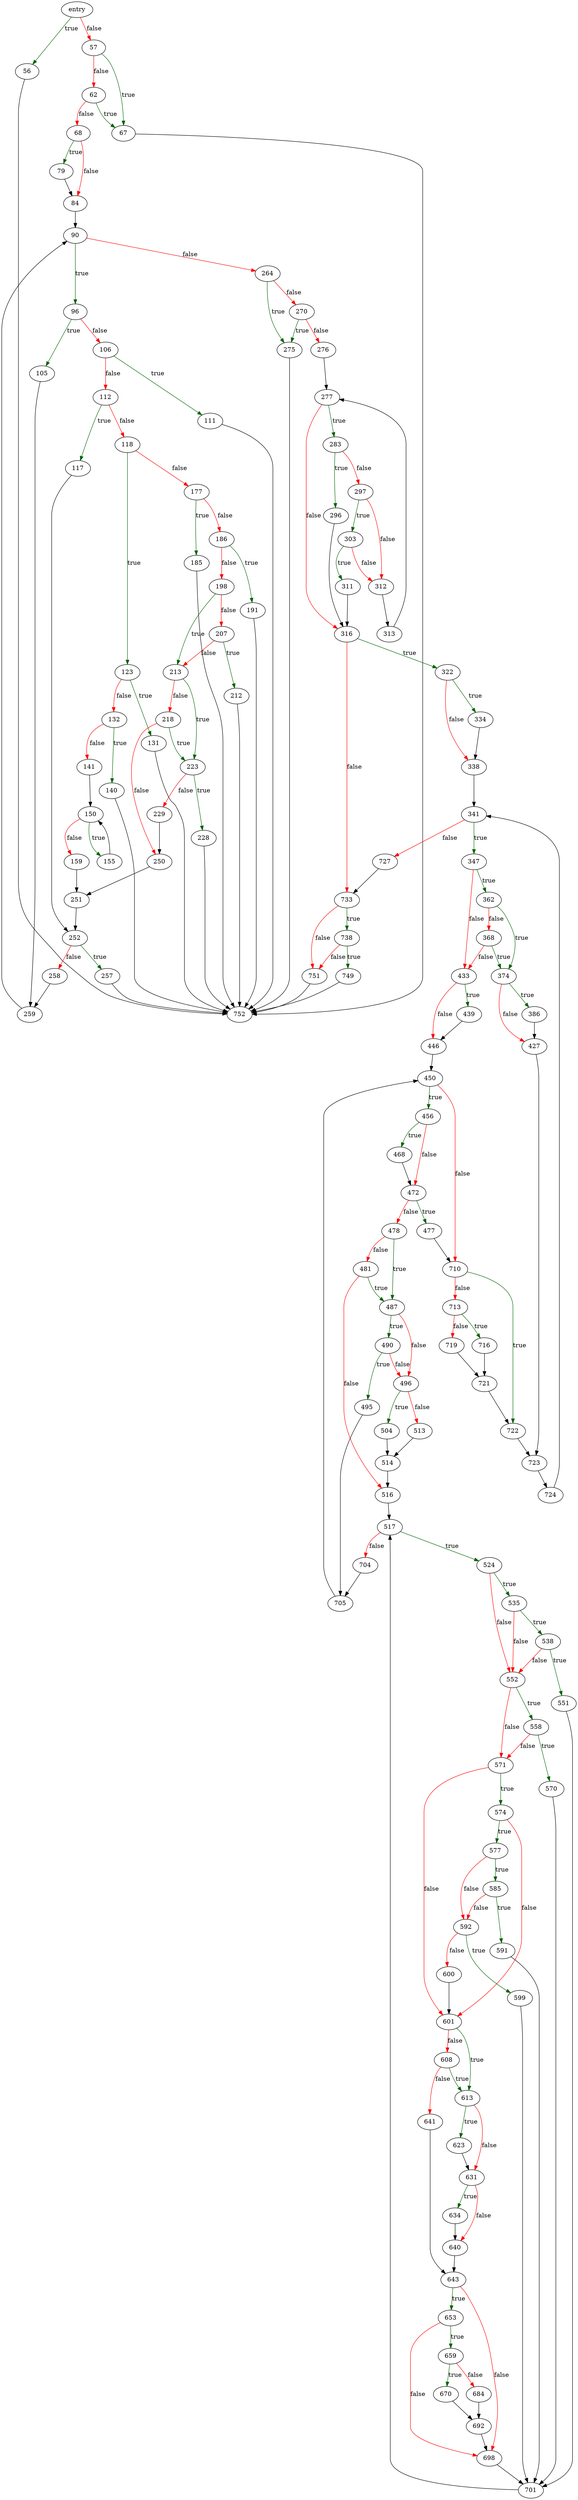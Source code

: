 digraph "selectExpander" {
	// Node definitions.
	2 [label=entry];
	56;
	57;
	62;
	67;
	68;
	79;
	84;
	90;
	96;
	105;
	106;
	111;
	112;
	117;
	118;
	123;
	131;
	132;
	140;
	141;
	150;
	155;
	159;
	177;
	185;
	186;
	191;
	198;
	207;
	212;
	213;
	218;
	223;
	228;
	229;
	250;
	251;
	252;
	257;
	258;
	259;
	264;
	270;
	275;
	276;
	277;
	283;
	296;
	297;
	303;
	311;
	312;
	313;
	316;
	322;
	334;
	338;
	341;
	347;
	362;
	368;
	374;
	386;
	427;
	433;
	439;
	446;
	450;
	456;
	468;
	472;
	477;
	478;
	481;
	487;
	490;
	495;
	496;
	504;
	513;
	514;
	516;
	517;
	524;
	535;
	538;
	551;
	552;
	558;
	570;
	571;
	574;
	577;
	585;
	591;
	592;
	599;
	600;
	601;
	608;
	613;
	623;
	631;
	634;
	640;
	641;
	643;
	653;
	659;
	670;
	684;
	692;
	698;
	701;
	704;
	705;
	710;
	713;
	716;
	719;
	721;
	722;
	723;
	724;
	727;
	733;
	738;
	749;
	751;
	752;

	// Edge definitions.
	2 -> 56 [
		color=darkgreen
		label=true
	];
	2 -> 57 [
		color=red
		label=false
	];
	56 -> 752;
	57 -> 62 [
		color=red
		label=false
	];
	57 -> 67 [
		color=darkgreen
		label=true
	];
	62 -> 67 [
		color=darkgreen
		label=true
	];
	62 -> 68 [
		color=red
		label=false
	];
	67 -> 752;
	68 -> 79 [
		color=darkgreen
		label=true
	];
	68 -> 84 [
		color=red
		label=false
	];
	79 -> 84;
	84 -> 90;
	90 -> 96 [
		color=darkgreen
		label=true
	];
	90 -> 264 [
		color=red
		label=false
	];
	96 -> 105 [
		color=darkgreen
		label=true
	];
	96 -> 106 [
		color=red
		label=false
	];
	105 -> 259;
	106 -> 111 [
		color=darkgreen
		label=true
	];
	106 -> 112 [
		color=red
		label=false
	];
	111 -> 752;
	112 -> 117 [
		color=darkgreen
		label=true
	];
	112 -> 118 [
		color=red
		label=false
	];
	117 -> 252;
	118 -> 123 [
		color=darkgreen
		label=true
	];
	118 -> 177 [
		color=red
		label=false
	];
	123 -> 131 [
		color=darkgreen
		label=true
	];
	123 -> 132 [
		color=red
		label=false
	];
	131 -> 752;
	132 -> 140 [
		color=darkgreen
		label=true
	];
	132 -> 141 [
		color=red
		label=false
	];
	140 -> 752;
	141 -> 150;
	150 -> 155 [
		color=darkgreen
		label=true
	];
	150 -> 159 [
		color=red
		label=false
	];
	155 -> 150;
	159 -> 251;
	177 -> 185 [
		color=darkgreen
		label=true
	];
	177 -> 186 [
		color=red
		label=false
	];
	185 -> 752;
	186 -> 191 [
		color=darkgreen
		label=true
	];
	186 -> 198 [
		color=red
		label=false
	];
	191 -> 752;
	198 -> 207 [
		color=red
		label=false
	];
	198 -> 213 [
		color=darkgreen
		label=true
	];
	207 -> 212 [
		color=darkgreen
		label=true
	];
	207 -> 213 [
		color=red
		label=false
	];
	212 -> 752;
	213 -> 218 [
		color=red
		label=false
	];
	213 -> 223 [
		color=darkgreen
		label=true
	];
	218 -> 223 [
		color=darkgreen
		label=true
	];
	218 -> 250 [
		color=red
		label=false
	];
	223 -> 228 [
		color=darkgreen
		label=true
	];
	223 -> 229 [
		color=red
		label=false
	];
	228 -> 752;
	229 -> 250;
	250 -> 251;
	251 -> 252;
	252 -> 257 [
		color=darkgreen
		label=true
	];
	252 -> 258 [
		color=red
		label=false
	];
	257 -> 752;
	258 -> 259;
	259 -> 90;
	264 -> 270 [
		color=red
		label=false
	];
	264 -> 275 [
		color=darkgreen
		label=true
	];
	270 -> 275 [
		color=darkgreen
		label=true
	];
	270 -> 276 [
		color=red
		label=false
	];
	275 -> 752;
	276 -> 277;
	277 -> 283 [
		color=darkgreen
		label=true
	];
	277 -> 316 [
		color=red
		label=false
	];
	283 -> 296 [
		color=darkgreen
		label=true
	];
	283 -> 297 [
		color=red
		label=false
	];
	296 -> 316;
	297 -> 303 [
		color=darkgreen
		label=true
	];
	297 -> 312 [
		color=red
		label=false
	];
	303 -> 311 [
		color=darkgreen
		label=true
	];
	303 -> 312 [
		color=red
		label=false
	];
	311 -> 316;
	312 -> 313;
	313 -> 277;
	316 -> 322 [
		color=darkgreen
		label=true
	];
	316 -> 733 [
		color=red
		label=false
	];
	322 -> 334 [
		color=darkgreen
		label=true
	];
	322 -> 338 [
		color=red
		label=false
	];
	334 -> 338;
	338 -> 341;
	341 -> 347 [
		color=darkgreen
		label=true
	];
	341 -> 727 [
		color=red
		label=false
	];
	347 -> 362 [
		color=darkgreen
		label=true
	];
	347 -> 433 [
		color=red
		label=false
	];
	362 -> 368 [
		color=red
		label=false
	];
	362 -> 374 [
		color=darkgreen
		label=true
	];
	368 -> 374 [
		color=darkgreen
		label=true
	];
	368 -> 433 [
		color=red
		label=false
	];
	374 -> 386 [
		color=darkgreen
		label=true
	];
	374 -> 427 [
		color=red
		label=false
	];
	386 -> 427;
	427 -> 723;
	433 -> 439 [
		color=darkgreen
		label=true
	];
	433 -> 446 [
		color=red
		label=false
	];
	439 -> 446;
	446 -> 450;
	450 -> 456 [
		color=darkgreen
		label=true
	];
	450 -> 710 [
		color=red
		label=false
	];
	456 -> 468 [
		color=darkgreen
		label=true
	];
	456 -> 472 [
		color=red
		label=false
	];
	468 -> 472;
	472 -> 477 [
		color=darkgreen
		label=true
	];
	472 -> 478 [
		color=red
		label=false
	];
	477 -> 710;
	478 -> 481 [
		color=red
		label=false
	];
	478 -> 487 [
		color=darkgreen
		label=true
	];
	481 -> 487 [
		color=darkgreen
		label=true
	];
	481 -> 516 [
		color=red
		label=false
	];
	487 -> 490 [
		color=darkgreen
		label=true
	];
	487 -> 496 [
		color=red
		label=false
	];
	490 -> 495 [
		color=darkgreen
		label=true
	];
	490 -> 496 [
		color=red
		label=false
	];
	495 -> 705;
	496 -> 504 [
		color=darkgreen
		label=true
	];
	496 -> 513 [
		color=red
		label=false
	];
	504 -> 514;
	513 -> 514;
	514 -> 516;
	516 -> 517;
	517 -> 524 [
		color=darkgreen
		label=true
	];
	517 -> 704 [
		color=red
		label=false
	];
	524 -> 535 [
		color=darkgreen
		label=true
	];
	524 -> 552 [
		color=red
		label=false
	];
	535 -> 538 [
		color=darkgreen
		label=true
	];
	535 -> 552 [
		color=red
		label=false
	];
	538 -> 551 [
		color=darkgreen
		label=true
	];
	538 -> 552 [
		color=red
		label=false
	];
	551 -> 701;
	552 -> 558 [
		color=darkgreen
		label=true
	];
	552 -> 571 [
		color=red
		label=false
	];
	558 -> 570 [
		color=darkgreen
		label=true
	];
	558 -> 571 [
		color=red
		label=false
	];
	570 -> 701;
	571 -> 574 [
		color=darkgreen
		label=true
	];
	571 -> 601 [
		color=red
		label=false
	];
	574 -> 577 [
		color=darkgreen
		label=true
	];
	574 -> 601 [
		color=red
		label=false
	];
	577 -> 585 [
		color=darkgreen
		label=true
	];
	577 -> 592 [
		color=red
		label=false
	];
	585 -> 591 [
		color=darkgreen
		label=true
	];
	585 -> 592 [
		color=red
		label=false
	];
	591 -> 701;
	592 -> 599 [
		color=darkgreen
		label=true
	];
	592 -> 600 [
		color=red
		label=false
	];
	599 -> 701;
	600 -> 601;
	601 -> 608 [
		color=red
		label=false
	];
	601 -> 613 [
		color=darkgreen
		label=true
	];
	608 -> 613 [
		color=darkgreen
		label=true
	];
	608 -> 641 [
		color=red
		label=false
	];
	613 -> 623 [
		color=darkgreen
		label=true
	];
	613 -> 631 [
		color=red
		label=false
	];
	623 -> 631;
	631 -> 634 [
		color=darkgreen
		label=true
	];
	631 -> 640 [
		color=red
		label=false
	];
	634 -> 640;
	640 -> 643;
	641 -> 643;
	643 -> 653 [
		color=darkgreen
		label=true
	];
	643 -> 698 [
		color=red
		label=false
	];
	653 -> 659 [
		color=darkgreen
		label=true
	];
	653 -> 698 [
		color=red
		label=false
	];
	659 -> 670 [
		color=darkgreen
		label=true
	];
	659 -> 684 [
		color=red
		label=false
	];
	670 -> 692;
	684 -> 692;
	692 -> 698;
	698 -> 701;
	701 -> 517;
	704 -> 705;
	705 -> 450;
	710 -> 713 [
		color=red
		label=false
	];
	710 -> 722 [
		color=darkgreen
		label=true
	];
	713 -> 716 [
		color=darkgreen
		label=true
	];
	713 -> 719 [
		color=red
		label=false
	];
	716 -> 721;
	719 -> 721;
	721 -> 722;
	722 -> 723;
	723 -> 724;
	724 -> 341;
	727 -> 733;
	733 -> 738 [
		color=darkgreen
		label=true
	];
	733 -> 751 [
		color=red
		label=false
	];
	738 -> 749 [
		color=darkgreen
		label=true
	];
	738 -> 751 [
		color=red
		label=false
	];
	749 -> 752;
	751 -> 752;
}
